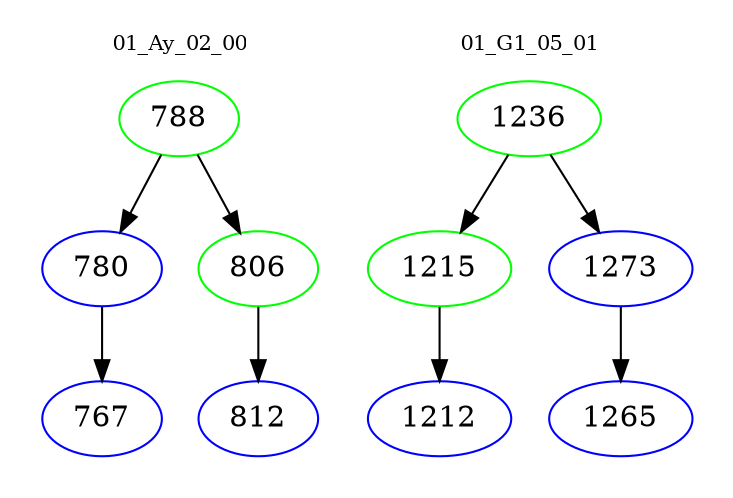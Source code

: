 digraph{
subgraph cluster_0 {
color = white
label = "01_Ay_02_00";
fontsize=10;
T0_788 [label="788", color="green"]
T0_788 -> T0_780 [color="black"]
T0_780 [label="780", color="blue"]
T0_780 -> T0_767 [color="black"]
T0_767 [label="767", color="blue"]
T0_788 -> T0_806 [color="black"]
T0_806 [label="806", color="green"]
T0_806 -> T0_812 [color="black"]
T0_812 [label="812", color="blue"]
}
subgraph cluster_1 {
color = white
label = "01_G1_05_01";
fontsize=10;
T1_1236 [label="1236", color="green"]
T1_1236 -> T1_1215 [color="black"]
T1_1215 [label="1215", color="green"]
T1_1215 -> T1_1212 [color="black"]
T1_1212 [label="1212", color="blue"]
T1_1236 -> T1_1273 [color="black"]
T1_1273 [label="1273", color="blue"]
T1_1273 -> T1_1265 [color="black"]
T1_1265 [label="1265", color="blue"]
}
}
